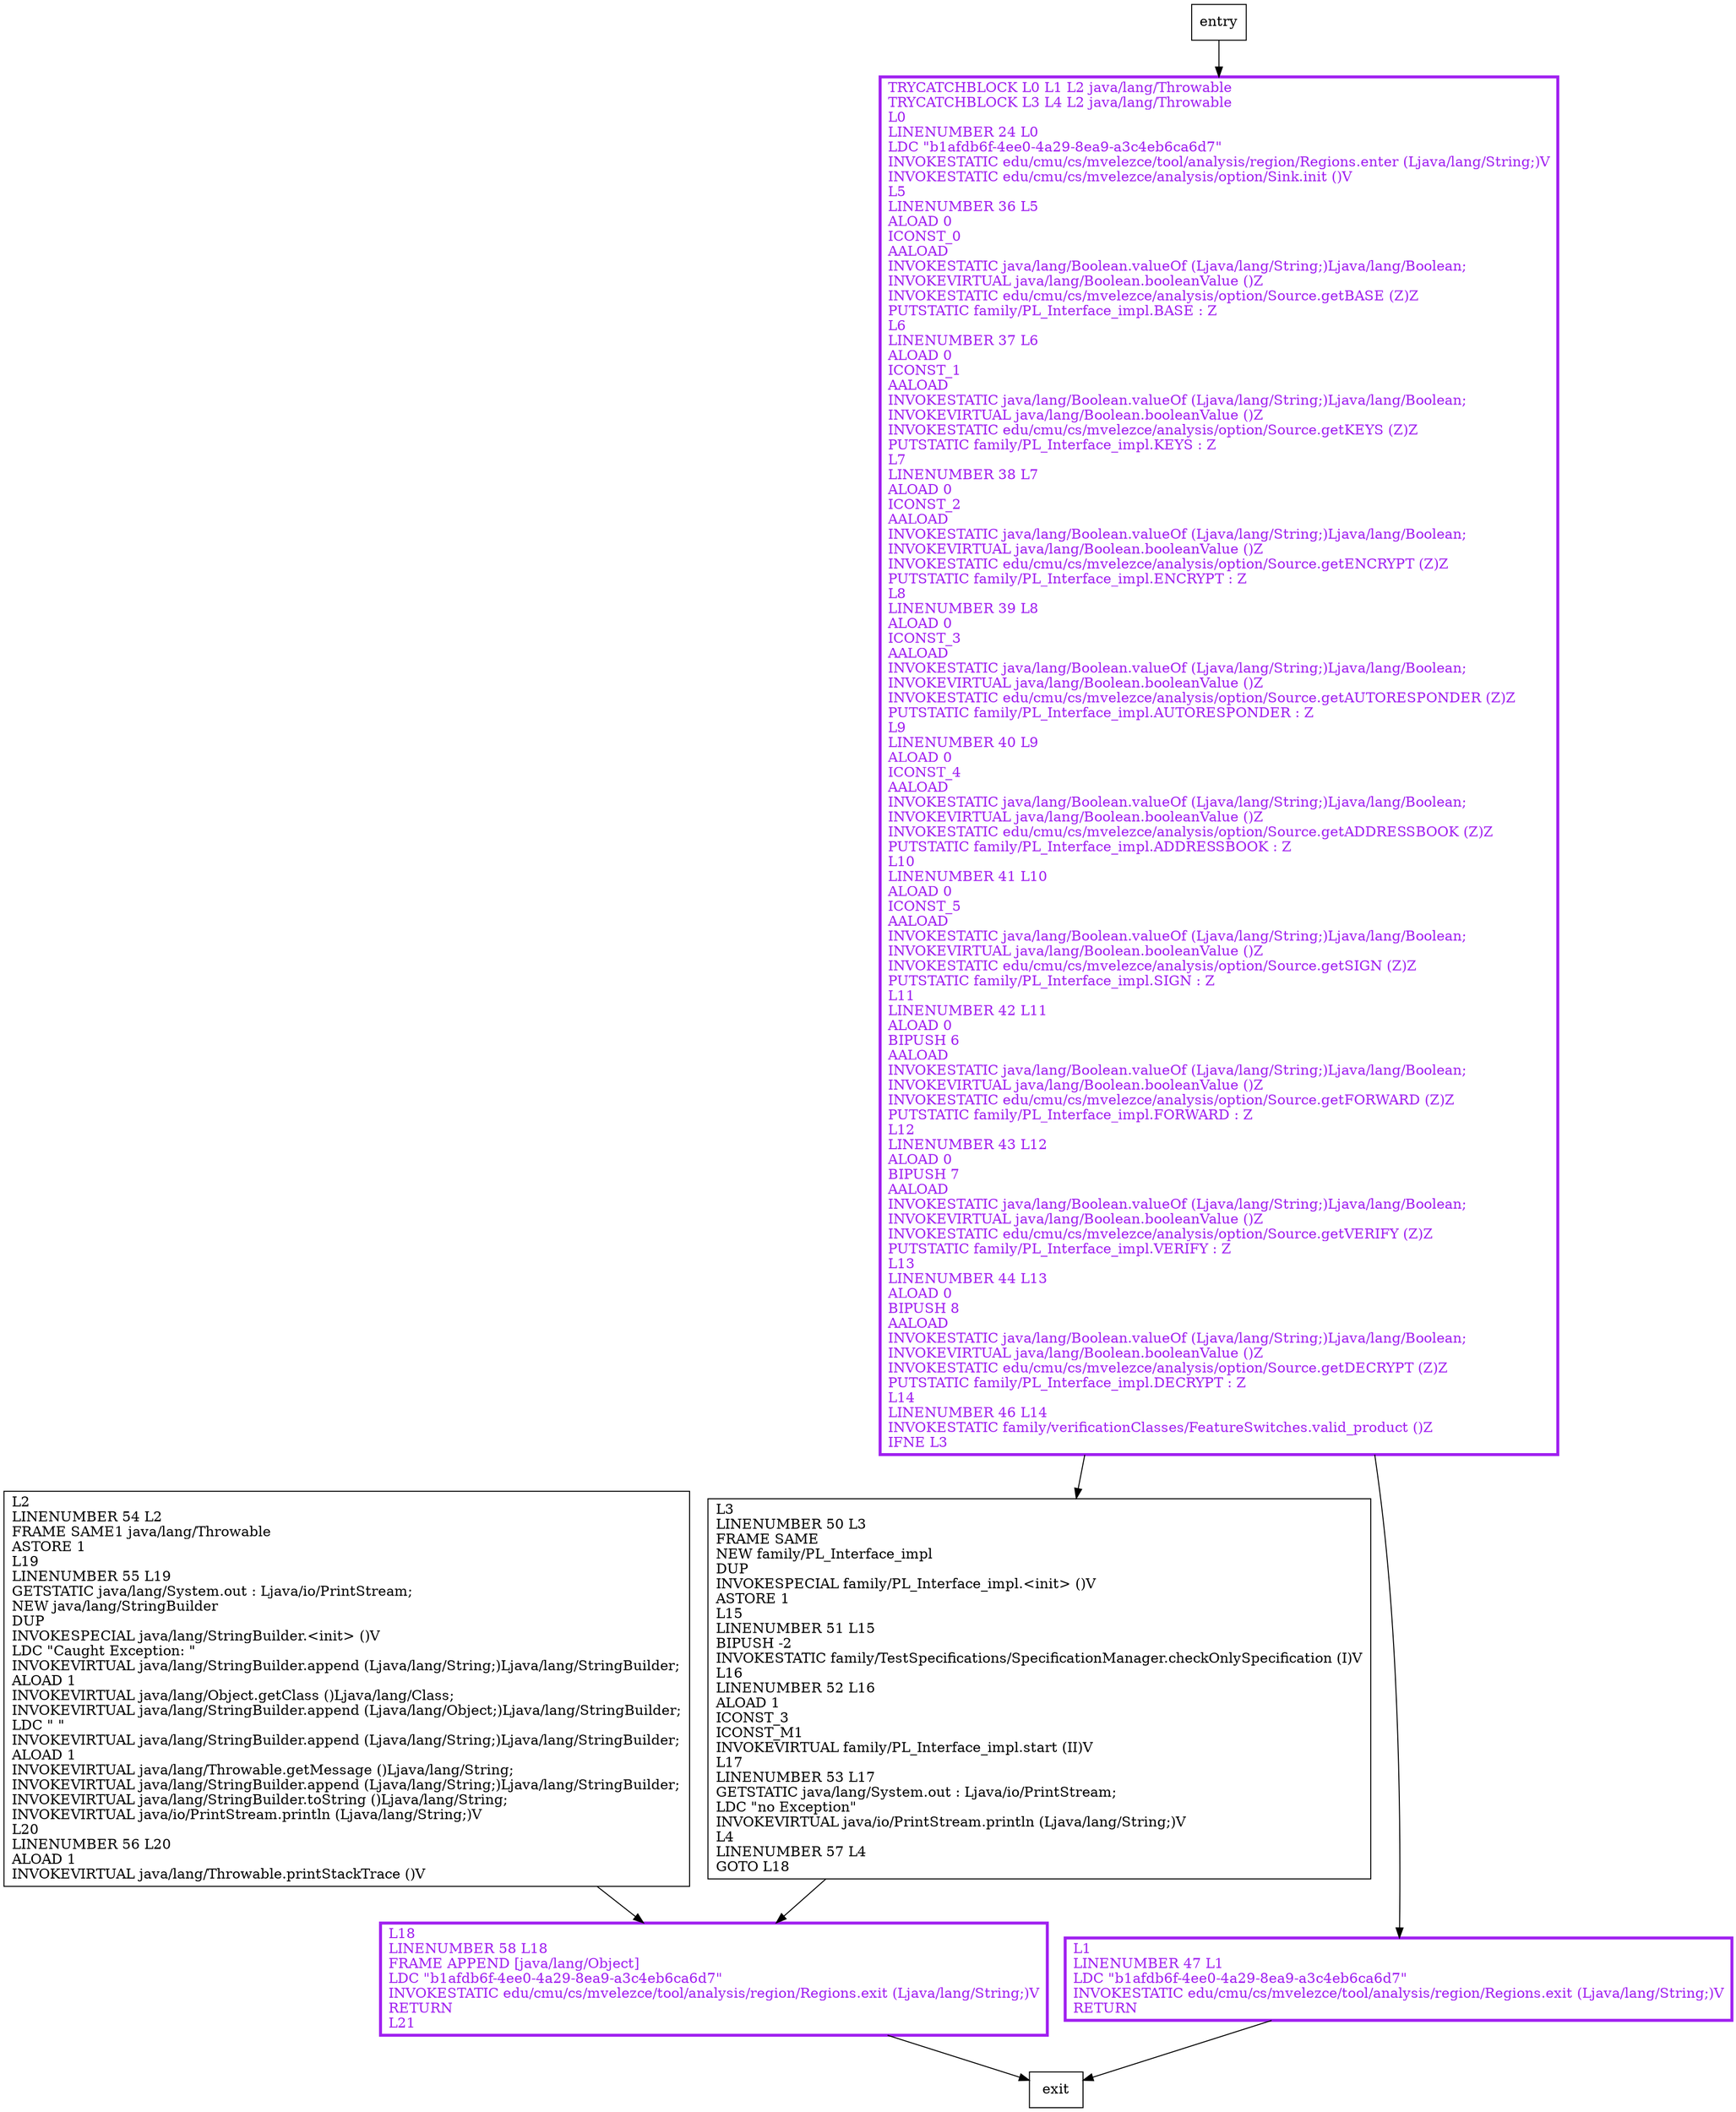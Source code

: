 digraph main {
node [shape=record];
882568900 [label="TRYCATCHBLOCK L0 L1 L2 java/lang/Throwable\lTRYCATCHBLOCK L3 L4 L2 java/lang/Throwable\lL0\lLINENUMBER 24 L0\lLDC \"b1afdb6f-4ee0-4a29-8ea9-a3c4eb6ca6d7\"\lINVOKESTATIC edu/cmu/cs/mvelezce/tool/analysis/region/Regions.enter (Ljava/lang/String;)V\lINVOKESTATIC edu/cmu/cs/mvelezce/analysis/option/Sink.init ()V\lL5\lLINENUMBER 36 L5\lALOAD 0\lICONST_0\lAALOAD\lINVOKESTATIC java/lang/Boolean.valueOf (Ljava/lang/String;)Ljava/lang/Boolean;\lINVOKEVIRTUAL java/lang/Boolean.booleanValue ()Z\lINVOKESTATIC edu/cmu/cs/mvelezce/analysis/option/Source.getBASE (Z)Z\lPUTSTATIC family/PL_Interface_impl.BASE : Z\lL6\lLINENUMBER 37 L6\lALOAD 0\lICONST_1\lAALOAD\lINVOKESTATIC java/lang/Boolean.valueOf (Ljava/lang/String;)Ljava/lang/Boolean;\lINVOKEVIRTUAL java/lang/Boolean.booleanValue ()Z\lINVOKESTATIC edu/cmu/cs/mvelezce/analysis/option/Source.getKEYS (Z)Z\lPUTSTATIC family/PL_Interface_impl.KEYS : Z\lL7\lLINENUMBER 38 L7\lALOAD 0\lICONST_2\lAALOAD\lINVOKESTATIC java/lang/Boolean.valueOf (Ljava/lang/String;)Ljava/lang/Boolean;\lINVOKEVIRTUAL java/lang/Boolean.booleanValue ()Z\lINVOKESTATIC edu/cmu/cs/mvelezce/analysis/option/Source.getENCRYPT (Z)Z\lPUTSTATIC family/PL_Interface_impl.ENCRYPT : Z\lL8\lLINENUMBER 39 L8\lALOAD 0\lICONST_3\lAALOAD\lINVOKESTATIC java/lang/Boolean.valueOf (Ljava/lang/String;)Ljava/lang/Boolean;\lINVOKEVIRTUAL java/lang/Boolean.booleanValue ()Z\lINVOKESTATIC edu/cmu/cs/mvelezce/analysis/option/Source.getAUTORESPONDER (Z)Z\lPUTSTATIC family/PL_Interface_impl.AUTORESPONDER : Z\lL9\lLINENUMBER 40 L9\lALOAD 0\lICONST_4\lAALOAD\lINVOKESTATIC java/lang/Boolean.valueOf (Ljava/lang/String;)Ljava/lang/Boolean;\lINVOKEVIRTUAL java/lang/Boolean.booleanValue ()Z\lINVOKESTATIC edu/cmu/cs/mvelezce/analysis/option/Source.getADDRESSBOOK (Z)Z\lPUTSTATIC family/PL_Interface_impl.ADDRESSBOOK : Z\lL10\lLINENUMBER 41 L10\lALOAD 0\lICONST_5\lAALOAD\lINVOKESTATIC java/lang/Boolean.valueOf (Ljava/lang/String;)Ljava/lang/Boolean;\lINVOKEVIRTUAL java/lang/Boolean.booleanValue ()Z\lINVOKESTATIC edu/cmu/cs/mvelezce/analysis/option/Source.getSIGN (Z)Z\lPUTSTATIC family/PL_Interface_impl.SIGN : Z\lL11\lLINENUMBER 42 L11\lALOAD 0\lBIPUSH 6\lAALOAD\lINVOKESTATIC java/lang/Boolean.valueOf (Ljava/lang/String;)Ljava/lang/Boolean;\lINVOKEVIRTUAL java/lang/Boolean.booleanValue ()Z\lINVOKESTATIC edu/cmu/cs/mvelezce/analysis/option/Source.getFORWARD (Z)Z\lPUTSTATIC family/PL_Interface_impl.FORWARD : Z\lL12\lLINENUMBER 43 L12\lALOAD 0\lBIPUSH 7\lAALOAD\lINVOKESTATIC java/lang/Boolean.valueOf (Ljava/lang/String;)Ljava/lang/Boolean;\lINVOKEVIRTUAL java/lang/Boolean.booleanValue ()Z\lINVOKESTATIC edu/cmu/cs/mvelezce/analysis/option/Source.getVERIFY (Z)Z\lPUTSTATIC family/PL_Interface_impl.VERIFY : Z\lL13\lLINENUMBER 44 L13\lALOAD 0\lBIPUSH 8\lAALOAD\lINVOKESTATIC java/lang/Boolean.valueOf (Ljava/lang/String;)Ljava/lang/Boolean;\lINVOKEVIRTUAL java/lang/Boolean.booleanValue ()Z\lINVOKESTATIC edu/cmu/cs/mvelezce/analysis/option/Source.getDECRYPT (Z)Z\lPUTSTATIC family/PL_Interface_impl.DECRYPT : Z\lL14\lLINENUMBER 46 L14\lINVOKESTATIC family/verificationClasses/FeatureSwitches.valid_product ()Z\lIFNE L3\l"];
1320452760 [label="L18\lLINENUMBER 58 L18\lFRAME APPEND [java/lang/Object]\lLDC \"b1afdb6f-4ee0-4a29-8ea9-a3c4eb6ca6d7\"\lINVOKESTATIC edu/cmu/cs/mvelezce/tool/analysis/region/Regions.exit (Ljava/lang/String;)V\lRETURN\lL21\l"];
758888772 [label="L2\lLINENUMBER 54 L2\lFRAME SAME1 java/lang/Throwable\lASTORE 1\lL19\lLINENUMBER 55 L19\lGETSTATIC java/lang/System.out : Ljava/io/PrintStream;\lNEW java/lang/StringBuilder\lDUP\lINVOKESPECIAL java/lang/StringBuilder.\<init\> ()V\lLDC \"Caught Exception: \"\lINVOKEVIRTUAL java/lang/StringBuilder.append (Ljava/lang/String;)Ljava/lang/StringBuilder;\lALOAD 1\lINVOKEVIRTUAL java/lang/Object.getClass ()Ljava/lang/Class;\lINVOKEVIRTUAL java/lang/StringBuilder.append (Ljava/lang/Object;)Ljava/lang/StringBuilder;\lLDC \" \"\lINVOKEVIRTUAL java/lang/StringBuilder.append (Ljava/lang/String;)Ljava/lang/StringBuilder;\lALOAD 1\lINVOKEVIRTUAL java/lang/Throwable.getMessage ()Ljava/lang/String;\lINVOKEVIRTUAL java/lang/StringBuilder.append (Ljava/lang/String;)Ljava/lang/StringBuilder;\lINVOKEVIRTUAL java/lang/StringBuilder.toString ()Ljava/lang/String;\lINVOKEVIRTUAL java/io/PrintStream.println (Ljava/lang/String;)V\lL20\lLINENUMBER 56 L20\lALOAD 1\lINVOKEVIRTUAL java/lang/Throwable.printStackTrace ()V\l"];
2023843291 [label="L1\lLINENUMBER 47 L1\lLDC \"b1afdb6f-4ee0-4a29-8ea9-a3c4eb6ca6d7\"\lINVOKESTATIC edu/cmu/cs/mvelezce/tool/analysis/region/Regions.exit (Ljava/lang/String;)V\lRETURN\l"];
922786124 [label="L3\lLINENUMBER 50 L3\lFRAME SAME\lNEW family/PL_Interface_impl\lDUP\lINVOKESPECIAL family/PL_Interface_impl.\<init\> ()V\lASTORE 1\lL15\lLINENUMBER 51 L15\lBIPUSH -2\lINVOKESTATIC family/TestSpecifications/SpecificationManager.checkOnlySpecification (I)V\lL16\lLINENUMBER 52 L16\lALOAD 1\lICONST_3\lICONST_M1\lINVOKEVIRTUAL family/PL_Interface_impl.start (II)V\lL17\lLINENUMBER 53 L17\lGETSTATIC java/lang/System.out : Ljava/io/PrintStream;\lLDC \"no Exception\"\lINVOKEVIRTUAL java/io/PrintStream.println (Ljava/lang/String;)V\lL4\lLINENUMBER 57 L4\lGOTO L18\l"];
entry;
exit;
entry -> 882568900;
882568900 -> 2023843291;
882568900 -> 922786124;
1320452760 -> exit;
758888772 -> 1320452760;
2023843291 -> exit;
922786124 -> 1320452760;
882568900[fontcolor="purple", penwidth=3, color="purple"];
1320452760[fontcolor="purple", penwidth=3, color="purple"];
2023843291[fontcolor="purple", penwidth=3, color="purple"];
}

